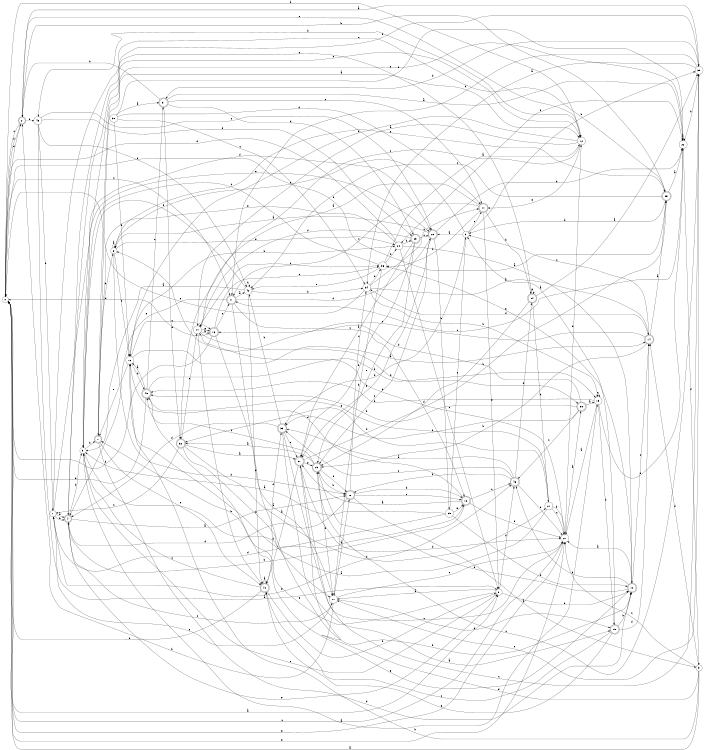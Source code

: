 digraph n38_1 {
__start0 [label="" shape="none"];

rankdir=LR;
size="8,5";

s0 [style="filled", color="black", fillcolor="white" shape="circle", label="0"];
s1 [style="rounded,filled", color="black", fillcolor="white" shape="doublecircle", label="1"];
s2 [style="rounded,filled", color="black", fillcolor="white" shape="doublecircle", label="2"];
s3 [style="filled", color="black", fillcolor="white" shape="circle", label="3"];
s4 [style="rounded,filled", color="black", fillcolor="white" shape="doublecircle", label="4"];
s5 [style="filled", color="black", fillcolor="white" shape="circle", label="5"];
s6 [style="filled", color="black", fillcolor="white" shape="circle", label="6"];
s7 [style="filled", color="black", fillcolor="white" shape="circle", label="7"];
s8 [style="filled", color="black", fillcolor="white" shape="circle", label="8"];
s9 [style="filled", color="black", fillcolor="white" shape="circle", label="9"];
s10 [style="rounded,filled", color="black", fillcolor="white" shape="doublecircle", label="10"];
s11 [style="rounded,filled", color="black", fillcolor="white" shape="doublecircle", label="11"];
s12 [style="filled", color="black", fillcolor="white" shape="circle", label="12"];
s13 [style="rounded,filled", color="black", fillcolor="white" shape="doublecircle", label="13"];
s14 [style="rounded,filled", color="black", fillcolor="white" shape="doublecircle", label="14"];
s15 [style="rounded,filled", color="black", fillcolor="white" shape="doublecircle", label="15"];
s16 [style="filled", color="black", fillcolor="white" shape="circle", label="16"];
s17 [style="filled", color="black", fillcolor="white" shape="circle", label="17"];
s18 [style="rounded,filled", color="black", fillcolor="white" shape="doublecircle", label="18"];
s19 [style="filled", color="black", fillcolor="white" shape="circle", label="19"];
s20 [style="filled", color="black", fillcolor="white" shape="circle", label="20"];
s21 [style="filled", color="black", fillcolor="white" shape="circle", label="21"];
s22 [style="filled", color="black", fillcolor="white" shape="circle", label="22"];
s23 [style="rounded,filled", color="black", fillcolor="white" shape="doublecircle", label="23"];
s24 [style="rounded,filled", color="black", fillcolor="white" shape="doublecircle", label="24"];
s25 [style="rounded,filled", color="black", fillcolor="white" shape="doublecircle", label="25"];
s26 [style="rounded,filled", color="black", fillcolor="white" shape="doublecircle", label="26"];
s27 [style="filled", color="black", fillcolor="white" shape="circle", label="27"];
s28 [style="rounded,filled", color="black", fillcolor="white" shape="doublecircle", label="28"];
s29 [style="rounded,filled", color="black", fillcolor="white" shape="doublecircle", label="29"];
s30 [style="filled", color="black", fillcolor="white" shape="circle", label="30"];
s31 [style="rounded,filled", color="black", fillcolor="white" shape="doublecircle", label="31"];
s32 [style="rounded,filled", color="black", fillcolor="white" shape="doublecircle", label="32"];
s33 [style="rounded,filled", color="black", fillcolor="white" shape="doublecircle", label="33"];
s34 [style="filled", color="black", fillcolor="white" shape="circle", label="34"];
s35 [style="filled", color="black", fillcolor="white" shape="circle", label="35"];
s36 [style="filled", color="black", fillcolor="white" shape="circle", label="36"];
s37 [style="rounded,filled", color="black", fillcolor="white" shape="doublecircle", label="37"];
s38 [style="rounded,filled", color="black", fillcolor="white" shape="doublecircle", label="38"];
s39 [style="filled", color="black", fillcolor="white" shape="circle", label="39"];
s40 [style="rounded,filled", color="black", fillcolor="white" shape="doublecircle", label="40"];
s41 [style="rounded,filled", color="black", fillcolor="white" shape="doublecircle", label="41"];
s42 [style="filled", color="black", fillcolor="white" shape="circle", label="42"];
s43 [style="filled", color="black", fillcolor="white" shape="circle", label="43"];
s44 [style="filled", color="black", fillcolor="white" shape="circle", label="44"];
s45 [style="rounded,filled", color="black", fillcolor="white" shape="doublecircle", label="45"];
s46 [style="rounded,filled", color="black", fillcolor="white" shape="doublecircle", label="46"];
s0 -> s8 [label="a"];
s0 -> s12 [label="b"];
s0 -> s41 [label="c"];
s0 -> s2 [label="d"];
s0 -> s27 [label="e"];
s1 -> s12 [label="a"];
s1 -> s6 [label="b"];
s1 -> s22 [label="c"];
s1 -> s10 [label="d"];
s1 -> s40 [label="e"];
s2 -> s39 [label="a"];
s2 -> s43 [label="b"];
s2 -> s0 [label="c"];
s2 -> s0 [label="d"];
s2 -> s12 [label="e"];
s3 -> s26 [label="a"];
s3 -> s39 [label="b"];
s3 -> s11 [label="c"];
s3 -> s33 [label="d"];
s3 -> s6 [label="e"];
s4 -> s28 [label="a"];
s4 -> s39 [label="b"];
s4 -> s17 [label="c"];
s4 -> s5 [label="d"];
s4 -> s8 [label="e"];
s5 -> s19 [label="a"];
s5 -> s1 [label="b"];
s5 -> s12 [label="c"];
s5 -> s18 [label="d"];
s5 -> s26 [label="e"];
s6 -> s6 [label="a"];
s6 -> s16 [label="b"];
s6 -> s25 [label="c"];
s6 -> s28 [label="d"];
s6 -> s20 [label="e"];
s7 -> s4 [label="a"];
s7 -> s4 [label="b"];
s7 -> s25 [label="c"];
s7 -> s26 [label="d"];
s7 -> s46 [label="e"];
s8 -> s17 [label="a"];
s8 -> s10 [label="b"];
s8 -> s5 [label="c"];
s8 -> s46 [label="d"];
s8 -> s1 [label="e"];
s9 -> s0 [label="a"];
s9 -> s16 [label="b"];
s9 -> s27 [label="c"];
s9 -> s14 [label="d"];
s9 -> s37 [label="e"];
s10 -> s27 [label="a"];
s10 -> s46 [label="b"];
s10 -> s14 [label="c"];
s10 -> s23 [label="d"];
s10 -> s36 [label="e"];
s11 -> s32 [label="a"];
s11 -> s24 [label="b"];
s11 -> s41 [label="c"];
s11 -> s36 [label="d"];
s11 -> s8 [label="e"];
s12 -> s44 [label="a"];
s12 -> s43 [label="b"];
s12 -> s44 [label="c"];
s12 -> s16 [label="d"];
s12 -> s11 [label="e"];
s13 -> s17 [label="a"];
s13 -> s0 [label="b"];
s13 -> s36 [label="c"];
s13 -> s0 [label="d"];
s13 -> s41 [label="e"];
s14 -> s25 [label="a"];
s14 -> s23 [label="b"];
s14 -> s3 [label="c"];
s14 -> s34 [label="d"];
s14 -> s6 [label="e"];
s15 -> s3 [label="a"];
s15 -> s10 [label="b"];
s15 -> s40 [label="c"];
s15 -> s14 [label="d"];
s15 -> s40 [label="e"];
s16 -> s14 [label="a"];
s16 -> s20 [label="b"];
s16 -> s13 [label="c"];
s16 -> s45 [label="d"];
s16 -> s1 [label="e"];
s17 -> s28 [label="a"];
s17 -> s2 [label="b"];
s17 -> s27 [label="c"];
s17 -> s15 [label="d"];
s17 -> s7 [label="e"];
s18 -> s37 [label="a"];
s18 -> s4 [label="b"];
s18 -> s46 [label="c"];
s18 -> s45 [label="d"];
s18 -> s27 [label="e"];
s19 -> s27 [label="a"];
s19 -> s45 [label="b"];
s19 -> s19 [label="c"];
s19 -> s15 [label="d"];
s19 -> s22 [label="e"];
s20 -> s10 [label="a"];
s20 -> s29 [label="b"];
s20 -> s8 [label="c"];
s20 -> s0 [label="d"];
s20 -> s1 [label="e"];
s21 -> s16 [label="a"];
s21 -> s27 [label="b"];
s21 -> s27 [label="c"];
s21 -> s32 [label="d"];
s21 -> s16 [label="e"];
s22 -> s22 [label="a"];
s22 -> s39 [label="b"];
s22 -> s41 [label="c"];
s22 -> s9 [label="d"];
s22 -> s20 [label="e"];
s23 -> s32 [label="a"];
s23 -> s28 [label="b"];
s23 -> s45 [label="c"];
s23 -> s17 [label="d"];
s23 -> s28 [label="e"];
s24 -> s39 [label="a"];
s24 -> s21 [label="b"];
s24 -> s4 [label="c"];
s24 -> s23 [label="d"];
s24 -> s24 [label="e"];
s25 -> s22 [label="a"];
s25 -> s2 [label="b"];
s25 -> s42 [label="c"];
s25 -> s3 [label="d"];
s25 -> s0 [label="e"];
s26 -> s6 [label="a"];
s26 -> s35 [label="b"];
s26 -> s23 [label="c"];
s26 -> s22 [label="d"];
s26 -> s37 [label="e"];
s27 -> s38 [label="a"];
s27 -> s44 [label="b"];
s27 -> s0 [label="c"];
s27 -> s12 [label="d"];
s27 -> s0 [label="e"];
s28 -> s9 [label="a"];
s28 -> s18 [label="b"];
s28 -> s34 [label="c"];
s28 -> s4 [label="d"];
s28 -> s18 [label="e"];
s29 -> s37 [label="a"];
s29 -> s37 [label="b"];
s29 -> s26 [label="c"];
s29 -> s44 [label="d"];
s29 -> s23 [label="e"];
s30 -> s31 [label="a"];
s30 -> s16 [label="b"];
s30 -> s34 [label="c"];
s30 -> s11 [label="d"];
s30 -> s22 [label="e"];
s31 -> s22 [label="a"];
s31 -> s2 [label="b"];
s31 -> s11 [label="c"];
s31 -> s29 [label="d"];
s31 -> s32 [label="e"];
s32 -> s37 [label="a"];
s32 -> s17 [label="b"];
s32 -> s7 [label="c"];
s32 -> s21 [label="d"];
s32 -> s44 [label="e"];
s33 -> s15 [label="a"];
s33 -> s42 [label="b"];
s33 -> s27 [label="c"];
s33 -> s4 [label="d"];
s33 -> s37 [label="e"];
s34 -> s14 [label="a"];
s34 -> s19 [label="b"];
s34 -> s11 [label="c"];
s34 -> s36 [label="d"];
s34 -> s0 [label="e"];
s35 -> s5 [label="a"];
s35 -> s10 [label="b"];
s35 -> s3 [label="c"];
s35 -> s7 [label="d"];
s35 -> s18 [label="e"];
s36 -> s12 [label="a"];
s36 -> s17 [label="b"];
s36 -> s5 [label="c"];
s36 -> s20 [label="d"];
s36 -> s42 [label="e"];
s37 -> s40 [label="a"];
s37 -> s25 [label="b"];
s37 -> s39 [label="c"];
s37 -> s27 [label="d"];
s37 -> s23 [label="e"];
s38 -> s19 [label="a"];
s38 -> s45 [label="b"];
s38 -> s46 [label="c"];
s38 -> s13 [label="d"];
s38 -> s33 [label="e"];
s39 -> s34 [label="a"];
s39 -> s41 [label="b"];
s39 -> s23 [label="c"];
s39 -> s31 [label="d"];
s39 -> s17 [label="e"];
s40 -> s40 [label="a"];
s40 -> s8 [label="b"];
s40 -> s5 [label="c"];
s40 -> s33 [label="d"];
s40 -> s0 [label="e"];
s41 -> s42 [label="a"];
s41 -> s10 [label="b"];
s41 -> s18 [label="c"];
s41 -> s26 [label="d"];
s41 -> s4 [label="e"];
s42 -> s5 [label="a"];
s42 -> s34 [label="b"];
s42 -> s42 [label="c"];
s42 -> s5 [label="d"];
s42 -> s40 [label="e"];
s43 -> s8 [label="a"];
s43 -> s7 [label="b"];
s43 -> s26 [label="c"];
s43 -> s29 [label="d"];
s43 -> s42 [label="e"];
s44 -> s13 [label="a"];
s44 -> s40 [label="b"];
s44 -> s36 [label="c"];
s44 -> s38 [label="d"];
s44 -> s13 [label="e"];
s45 -> s16 [label="a"];
s45 -> s19 [label="b"];
s45 -> s31 [label="c"];
s45 -> s0 [label="d"];
s45 -> s10 [label="e"];
s46 -> s33 [label="a"];
s46 -> s27 [label="b"];
s46 -> s33 [label="c"];
s46 -> s24 [label="d"];
s46 -> s28 [label="e"];

}